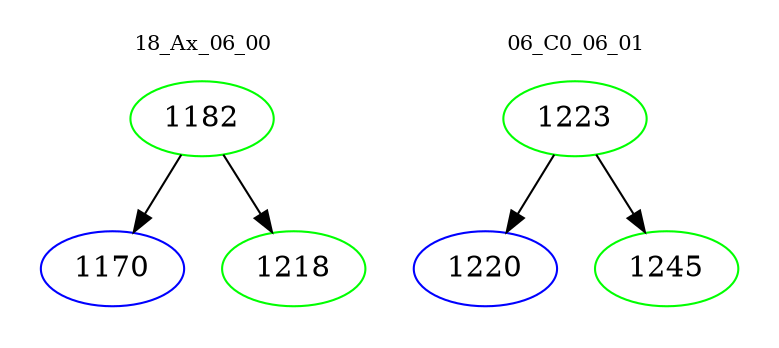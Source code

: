 digraph{
subgraph cluster_0 {
color = white
label = "18_Ax_06_00";
fontsize=10;
T0_1182 [label="1182", color="green"]
T0_1182 -> T0_1170 [color="black"]
T0_1170 [label="1170", color="blue"]
T0_1182 -> T0_1218 [color="black"]
T0_1218 [label="1218", color="green"]
}
subgraph cluster_1 {
color = white
label = "06_C0_06_01";
fontsize=10;
T1_1223 [label="1223", color="green"]
T1_1223 -> T1_1220 [color="black"]
T1_1220 [label="1220", color="blue"]
T1_1223 -> T1_1245 [color="black"]
T1_1245 [label="1245", color="green"]
}
}
